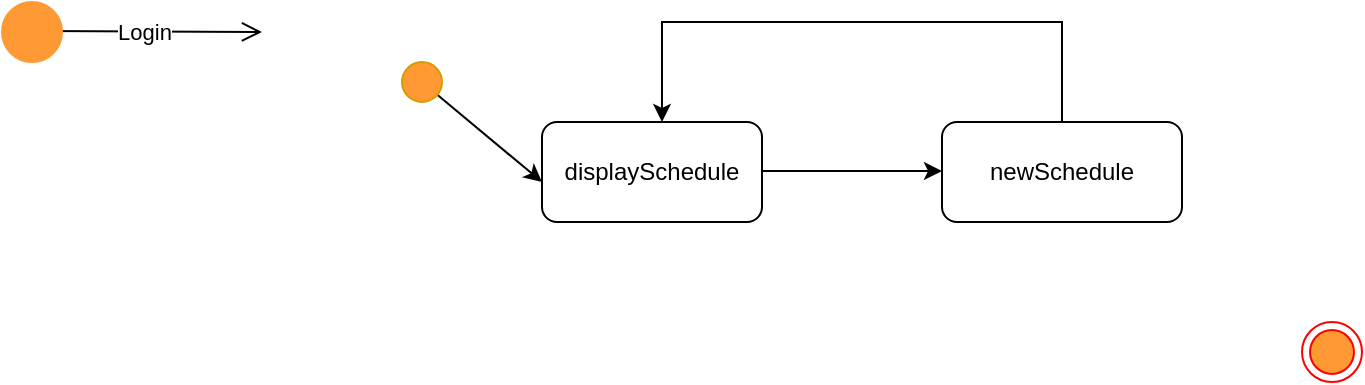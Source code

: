 <mxfile version="16.6.7" type="github">
  <diagram id="MWO8dnjpwdov2OWC_x-q" name="Page-1">
    <mxGraphModel dx="946" dy="620" grid="1" gridSize="10" guides="1" tooltips="1" connect="1" arrows="1" fold="1" page="1" pageScale="1" pageWidth="827" pageHeight="1169" math="0" shadow="0">
      <root>
        <mxCell id="0" />
        <mxCell id="1" parent="0" />
        <mxCell id="HJFzD3dMP5zAgZlF_XlQ-1" value="" style="ellipse;html=1;shape=endState;fillColor=#FF9933;strokeColor=#ff0000;" vertex="1" parent="1">
          <mxGeometry x="680" y="220" width="30" height="30" as="geometry" />
        </mxCell>
        <mxCell id="HJFzD3dMP5zAgZlF_XlQ-5" value="" style="endArrow=open;startArrow=none;endFill=0;startFill=0;endSize=8;html=1;verticalAlign=bottom;labelBackgroundColor=none;strokeWidth=1;rounded=0;" edge="1" parent="1">
          <mxGeometry width="160" relative="1" as="geometry">
            <mxPoint x="50" y="74.5" as="sourcePoint" />
            <mxPoint x="160" y="75" as="targetPoint" />
          </mxGeometry>
        </mxCell>
        <mxCell id="HJFzD3dMP5zAgZlF_XlQ-6" value="Login" style="edgeLabel;html=1;align=center;verticalAlign=middle;resizable=0;points=[];" vertex="1" connectable="0" parent="HJFzD3dMP5zAgZlF_XlQ-5">
          <mxGeometry x="0.3" y="2" relative="1" as="geometry">
            <mxPoint x="-21" y="2" as="offset" />
          </mxGeometry>
        </mxCell>
        <mxCell id="HJFzD3dMP5zAgZlF_XlQ-2" value="" style="ellipse;fillColor=#FF9933;strokeColor=#FF9933;" vertex="1" parent="1">
          <mxGeometry x="30" y="60" width="30" height="30" as="geometry" />
        </mxCell>
        <mxCell id="HJFzD3dMP5zAgZlF_XlQ-9" value="" style="endArrow=classic;html=1;rounded=0;" edge="1" parent="1">
          <mxGeometry width="50" height="50" relative="1" as="geometry">
            <mxPoint x="240" y="100" as="sourcePoint" />
            <mxPoint x="300" y="150" as="targetPoint" />
          </mxGeometry>
        </mxCell>
        <mxCell id="HJFzD3dMP5zAgZlF_XlQ-8" value="" style="ellipse;fillColor=#FF9933;strokeColor=#d79b00;" vertex="1" parent="1">
          <mxGeometry x="230" y="90" width="20" height="20" as="geometry" />
        </mxCell>
        <mxCell id="HJFzD3dMP5zAgZlF_XlQ-12" value="displaySchedule" style="rounded=1;whiteSpace=wrap;html=1;" vertex="1" parent="1">
          <mxGeometry x="300" y="120" width="110" height="50" as="geometry" />
        </mxCell>
        <mxCell id="HJFzD3dMP5zAgZlF_XlQ-13" value="" style="endArrow=classic;html=1;rounded=0;" edge="1" parent="1">
          <mxGeometry width="50" height="50" relative="1" as="geometry">
            <mxPoint x="410" y="144.5" as="sourcePoint" />
            <mxPoint x="500" y="144.5" as="targetPoint" />
          </mxGeometry>
        </mxCell>
        <mxCell id="HJFzD3dMP5zAgZlF_XlQ-15" value="" style="edgeStyle=elbowEdgeStyle;elbow=vertical;endArrow=classic;html=1;rounded=0;" edge="1" parent="1">
          <mxGeometry width="50" height="50" relative="1" as="geometry">
            <mxPoint x="560" y="130" as="sourcePoint" />
            <mxPoint x="360" y="120" as="targetPoint" />
            <Array as="points">
              <mxPoint x="460" y="70" />
            </Array>
          </mxGeometry>
        </mxCell>
        <mxCell id="HJFzD3dMP5zAgZlF_XlQ-14" value="&lt;span style=&quot;white-space: pre&quot;&gt;newSchedule&lt;/span&gt;" style="rounded=1;whiteSpace=wrap;html=1;" vertex="1" parent="1">
          <mxGeometry x="500" y="120" width="120" height="50" as="geometry" />
        </mxCell>
      </root>
    </mxGraphModel>
  </diagram>
</mxfile>

